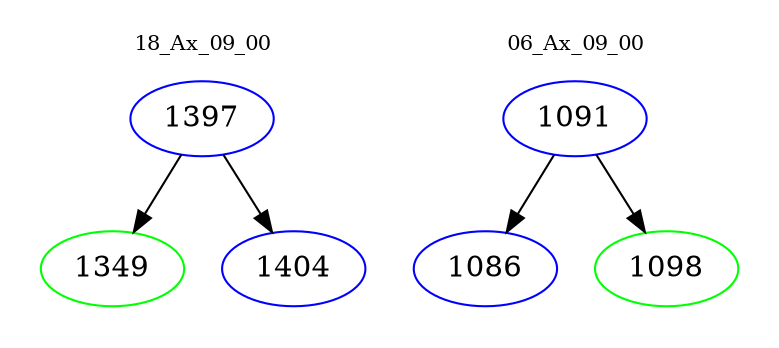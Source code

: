 digraph{
subgraph cluster_0 {
color = white
label = "18_Ax_09_00";
fontsize=10;
T0_1397 [label="1397", color="blue"]
T0_1397 -> T0_1349 [color="black"]
T0_1349 [label="1349", color="green"]
T0_1397 -> T0_1404 [color="black"]
T0_1404 [label="1404", color="blue"]
}
subgraph cluster_1 {
color = white
label = "06_Ax_09_00";
fontsize=10;
T1_1091 [label="1091", color="blue"]
T1_1091 -> T1_1086 [color="black"]
T1_1086 [label="1086", color="blue"]
T1_1091 -> T1_1098 [color="black"]
T1_1098 [label="1098", color="green"]
}
}
